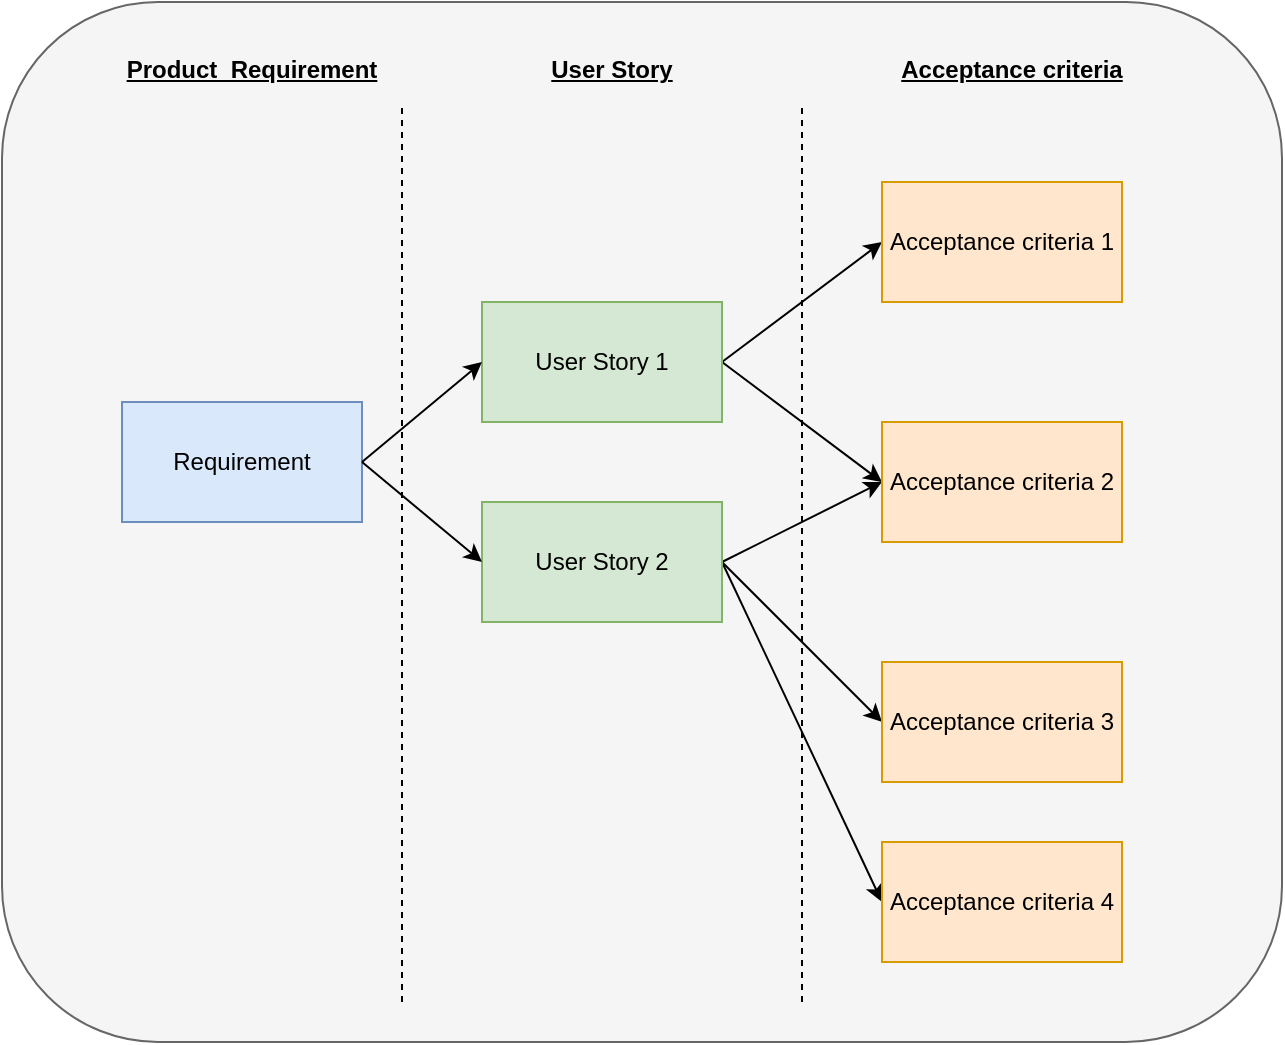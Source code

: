 <mxfile version="24.2.7" type="device">
  <diagram name="Page-1" id="IrOHq2AqLxPbR_PpP-B6">
    <mxGraphModel dx="863" dy="540" grid="1" gridSize="10" guides="1" tooltips="1" connect="1" arrows="1" fold="1" page="1" pageScale="1" pageWidth="827" pageHeight="1169" math="0" shadow="0">
      <root>
        <mxCell id="0" />
        <mxCell id="1" parent="0" />
        <mxCell id="-gYkHARMAzCKeNl-rw59-21" value="" style="rounded=1;whiteSpace=wrap;html=1;fillColor=#f5f5f5;fontColor=#333333;strokeColor=#666666;" vertex="1" parent="1">
          <mxGeometry x="40" y="20" width="640" height="520" as="geometry" />
        </mxCell>
        <mxCell id="-gYkHARMAzCKeNl-rw59-1" value="Requirement" style="rounded=0;whiteSpace=wrap;html=1;fillColor=#dae8fc;strokeColor=#6c8ebf;" vertex="1" parent="1">
          <mxGeometry x="100" y="220" width="120" height="60" as="geometry" />
        </mxCell>
        <mxCell id="-gYkHARMAzCKeNl-rw59-3" value="Product &amp;nbsp;Requirement" style="text;html=1;align=center;verticalAlign=middle;whiteSpace=wrap;rounded=0;fontStyle=5" vertex="1" parent="1">
          <mxGeometry x="100" y="39" width="130" height="30" as="geometry" />
        </mxCell>
        <mxCell id="-gYkHARMAzCKeNl-rw59-4" value="" style="endArrow=none;dashed=1;html=1;rounded=0;" edge="1" parent="1">
          <mxGeometry width="50" height="50" relative="1" as="geometry">
            <mxPoint x="240" y="520" as="sourcePoint" />
            <mxPoint x="240" y="70" as="targetPoint" />
          </mxGeometry>
        </mxCell>
        <mxCell id="-gYkHARMAzCKeNl-rw59-12" style="rounded=0;orthogonalLoop=1;jettySize=auto;html=1;exitX=1;exitY=0.5;exitDx=0;exitDy=0;entryX=0;entryY=0.5;entryDx=0;entryDy=0;" edge="1" parent="1" source="-gYkHARMAzCKeNl-rw59-5" target="-gYkHARMAzCKeNl-rw59-6">
          <mxGeometry relative="1" as="geometry" />
        </mxCell>
        <mxCell id="-gYkHARMAzCKeNl-rw59-13" style="rounded=0;orthogonalLoop=1;jettySize=auto;html=1;exitX=1;exitY=0.5;exitDx=0;exitDy=0;entryX=0;entryY=0.5;entryDx=0;entryDy=0;" edge="1" parent="1" source="-gYkHARMAzCKeNl-rw59-5" target="-gYkHARMAzCKeNl-rw59-8">
          <mxGeometry relative="1" as="geometry" />
        </mxCell>
        <mxCell id="-gYkHARMAzCKeNl-rw59-5" value="User Story 1" style="rounded=0;whiteSpace=wrap;html=1;fillColor=#d5e8d4;strokeColor=#82b366;" vertex="1" parent="1">
          <mxGeometry x="280" y="170" width="120" height="60" as="geometry" />
        </mxCell>
        <mxCell id="-gYkHARMAzCKeNl-rw59-6" value="Acceptance criteria 1" style="rounded=0;whiteSpace=wrap;html=1;fillColor=#ffe6cc;strokeColor=#d79b00;" vertex="1" parent="1">
          <mxGeometry x="480" y="110" width="120" height="60" as="geometry" />
        </mxCell>
        <mxCell id="-gYkHARMAzCKeNl-rw59-14" style="rounded=0;orthogonalLoop=1;jettySize=auto;html=1;exitX=1;exitY=0.5;exitDx=0;exitDy=0;" edge="1" parent="1" source="-gYkHARMAzCKeNl-rw59-7">
          <mxGeometry relative="1" as="geometry">
            <mxPoint x="480" y="260" as="targetPoint" />
          </mxGeometry>
        </mxCell>
        <mxCell id="-gYkHARMAzCKeNl-rw59-15" style="rounded=0;orthogonalLoop=1;jettySize=auto;html=1;exitX=1;exitY=0.5;exitDx=0;exitDy=0;entryX=0;entryY=0.5;entryDx=0;entryDy=0;" edge="1" parent="1" source="-gYkHARMAzCKeNl-rw59-7" target="-gYkHARMAzCKeNl-rw59-9">
          <mxGeometry relative="1" as="geometry" />
        </mxCell>
        <mxCell id="-gYkHARMAzCKeNl-rw59-20" style="rounded=0;orthogonalLoop=1;jettySize=auto;html=1;exitX=1;exitY=0.5;exitDx=0;exitDy=0;entryX=0;entryY=0.5;entryDx=0;entryDy=0;" edge="1" parent="1" source="-gYkHARMAzCKeNl-rw59-7" target="-gYkHARMAzCKeNl-rw59-19">
          <mxGeometry relative="1" as="geometry" />
        </mxCell>
        <mxCell id="-gYkHARMAzCKeNl-rw59-7" value="User Story 2" style="rounded=0;whiteSpace=wrap;html=1;fillColor=#d5e8d4;strokeColor=#82b366;" vertex="1" parent="1">
          <mxGeometry x="280" y="270" width="120" height="60" as="geometry" />
        </mxCell>
        <mxCell id="-gYkHARMAzCKeNl-rw59-8" value="Acceptance criteria 2" style="rounded=0;whiteSpace=wrap;html=1;fillColor=#ffe6cc;strokeColor=#d79b00;" vertex="1" parent="1">
          <mxGeometry x="480" y="230" width="120" height="60" as="geometry" />
        </mxCell>
        <mxCell id="-gYkHARMAzCKeNl-rw59-9" value="Acceptance criteria 3" style="rounded=0;whiteSpace=wrap;html=1;fillColor=#ffe6cc;strokeColor=#d79b00;" vertex="1" parent="1">
          <mxGeometry x="480" y="350" width="120" height="60" as="geometry" />
        </mxCell>
        <mxCell id="-gYkHARMAzCKeNl-rw59-10" value="" style="endArrow=classic;html=1;rounded=0;exitX=1;exitY=0.5;exitDx=0;exitDy=0;entryX=0;entryY=0.5;entryDx=0;entryDy=0;" edge="1" parent="1" source="-gYkHARMAzCKeNl-rw59-1" target="-gYkHARMAzCKeNl-rw59-5">
          <mxGeometry width="50" height="50" relative="1" as="geometry">
            <mxPoint x="390" y="340" as="sourcePoint" />
            <mxPoint x="440" y="290" as="targetPoint" />
          </mxGeometry>
        </mxCell>
        <mxCell id="-gYkHARMAzCKeNl-rw59-11" value="" style="endArrow=classic;html=1;rounded=0;entryX=0;entryY=0.5;entryDx=0;entryDy=0;" edge="1" parent="1" target="-gYkHARMAzCKeNl-rw59-7">
          <mxGeometry width="50" height="50" relative="1" as="geometry">
            <mxPoint x="220" y="250" as="sourcePoint" />
            <mxPoint x="290" y="210" as="targetPoint" />
          </mxGeometry>
        </mxCell>
        <mxCell id="-gYkHARMAzCKeNl-rw59-16" value="" style="endArrow=none;dashed=1;html=1;rounded=0;" edge="1" parent="1">
          <mxGeometry width="50" height="50" relative="1" as="geometry">
            <mxPoint x="440" y="520" as="sourcePoint" />
            <mxPoint x="440" y="70" as="targetPoint" />
          </mxGeometry>
        </mxCell>
        <mxCell id="-gYkHARMAzCKeNl-rw59-17" value="User Story" style="text;html=1;align=center;verticalAlign=middle;whiteSpace=wrap;rounded=0;fontStyle=5" vertex="1" parent="1">
          <mxGeometry x="280" y="39" width="130" height="30" as="geometry" />
        </mxCell>
        <mxCell id="-gYkHARMAzCKeNl-rw59-18" value="&lt;span style=&quot;text-decoration: none;&quot;&gt;Acceptance criteria&lt;/span&gt;" style="text;html=1;align=center;verticalAlign=middle;whiteSpace=wrap;rounded=0;fontStyle=5" vertex="1" parent="1">
          <mxGeometry x="480" y="39" width="130" height="30" as="geometry" />
        </mxCell>
        <mxCell id="-gYkHARMAzCKeNl-rw59-19" value="Acceptance criteria 4" style="rounded=0;whiteSpace=wrap;html=1;fillColor=#ffe6cc;strokeColor=#d79b00;" vertex="1" parent="1">
          <mxGeometry x="480" y="440" width="120" height="60" as="geometry" />
        </mxCell>
      </root>
    </mxGraphModel>
  </diagram>
</mxfile>
